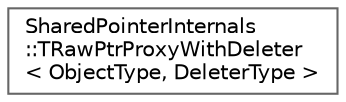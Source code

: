 digraph "Graphical Class Hierarchy"
{
 // INTERACTIVE_SVG=YES
 // LATEX_PDF_SIZE
  bgcolor="transparent";
  edge [fontname=Helvetica,fontsize=10,labelfontname=Helvetica,labelfontsize=10];
  node [fontname=Helvetica,fontsize=10,shape=box,height=0.2,width=0.4];
  rankdir="LR";
  Node0 [id="Node000000",label="SharedPointerInternals\l::TRawPtrProxyWithDeleter\l\< ObjectType, DeleterType \>",height=0.2,width=0.4,color="grey40", fillcolor="white", style="filled",URL="$d1/dc5/structSharedPointerInternals_1_1TRawPtrProxyWithDeleter.html",tooltip="Proxy structure for implicitly converting raw pointers to shared/weak pointers."];
}
